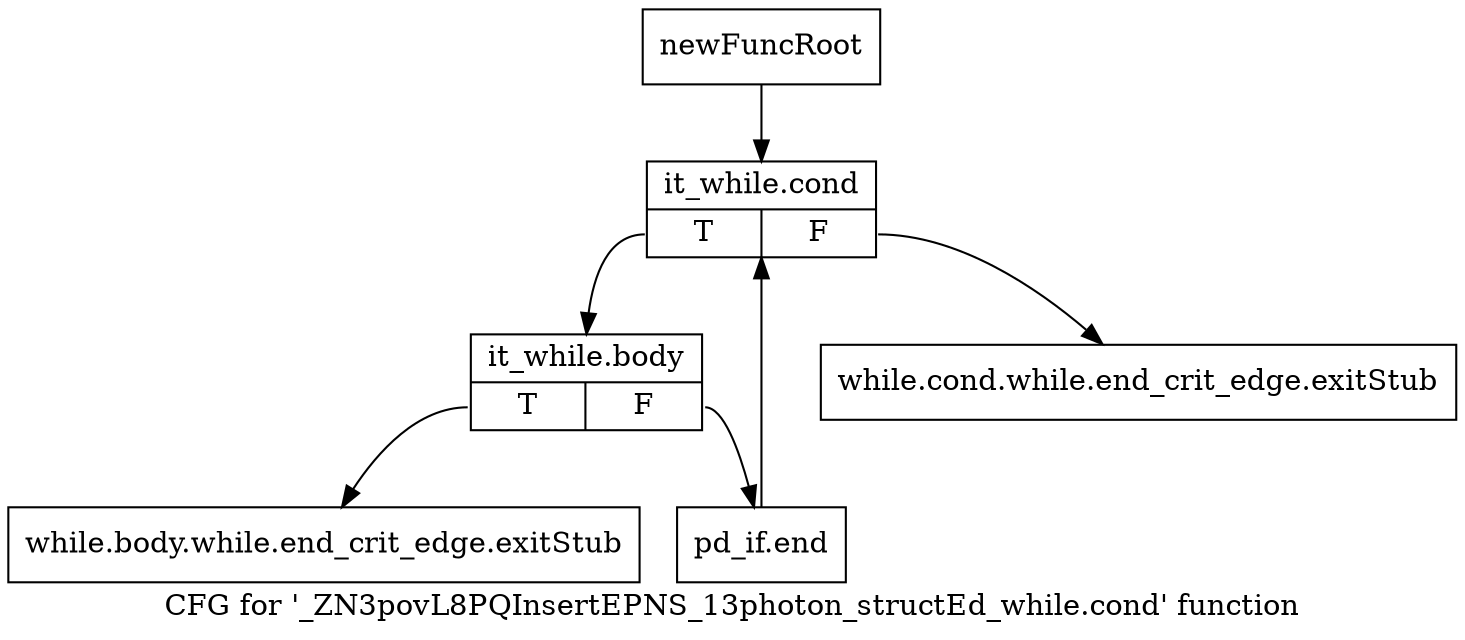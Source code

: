 digraph "CFG for '_ZN3povL8PQInsertEPNS_13photon_structEd_while.cond' function" {
	label="CFG for '_ZN3povL8PQInsertEPNS_13photon_structEd_while.cond' function";

	Node0x2a09fa0 [shape=record,label="{newFuncRoot}"];
	Node0x2a09fa0 -> Node0x2a0a090;
	Node0x2a09ff0 [shape=record,label="{while.cond.while.end_crit_edge.exitStub}"];
	Node0x2a0a040 [shape=record,label="{while.body.while.end_crit_edge.exitStub}"];
	Node0x2a0a090 [shape=record,label="{it_while.cond|{<s0>T|<s1>F}}"];
	Node0x2a0a090:s0 -> Node0x2a0a0e0;
	Node0x2a0a090:s1 -> Node0x2a09ff0;
	Node0x2a0a0e0 [shape=record,label="{it_while.body|{<s0>T|<s1>F}}"];
	Node0x2a0a0e0:s0 -> Node0x2a0a040;
	Node0x2a0a0e0:s1 -> Node0x2a0a130;
	Node0x2a0a130 [shape=record,label="{pd_if.end}"];
	Node0x2a0a130 -> Node0x2a0a090;
}
